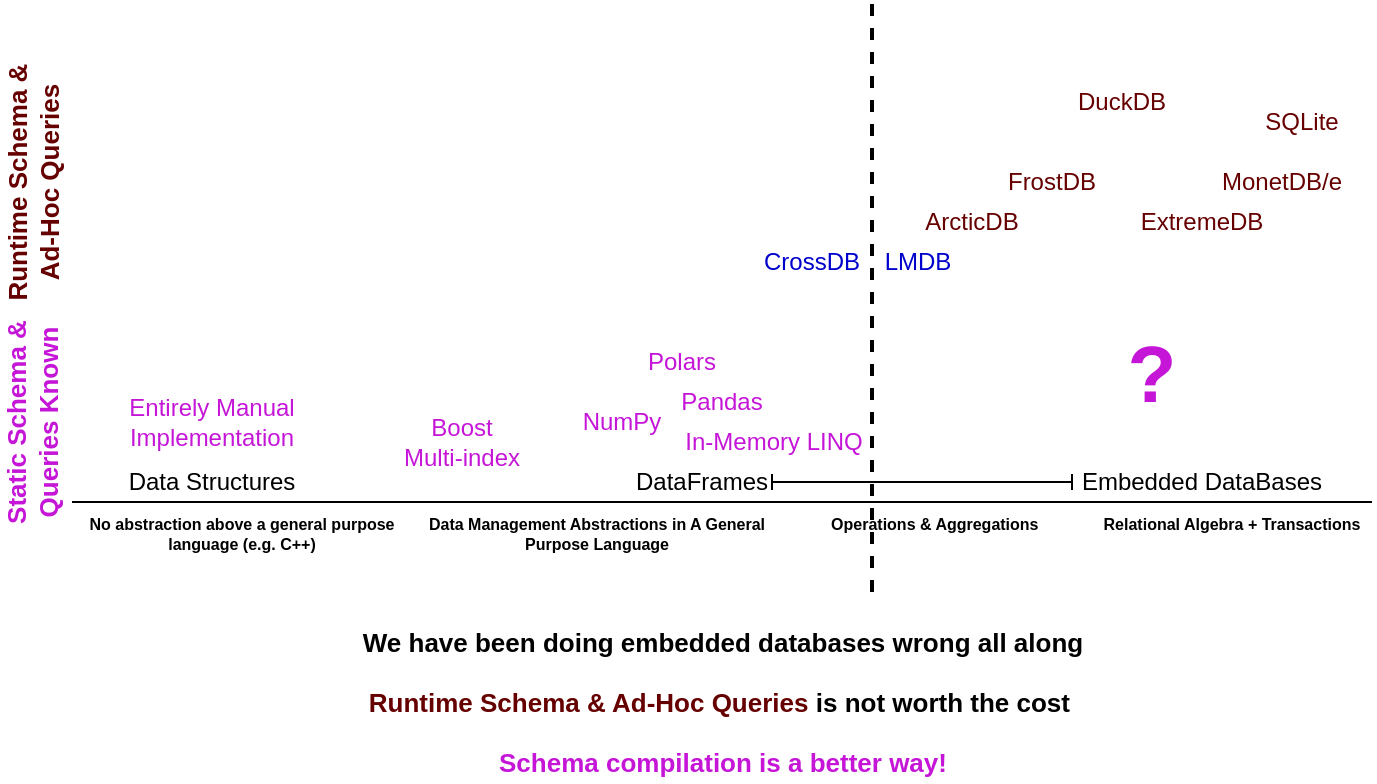 <mxfile version="20.3.0" type="device"><diagram id="unF_wlMiWg0aBAhUbvfF" name="Page-1"><mxGraphModel dx="920" dy="1874" grid="1" gridSize="10" guides="1" tooltips="1" connect="1" arrows="1" fold="1" page="1" pageScale="1" pageWidth="850" pageHeight="1100" math="0" shadow="0"><root><mxCell id="0"/><mxCell id="1" parent="0"/><mxCell id="113" value="" style="endArrow=none;dashed=1;html=1;strokeWidth=2;fontSize=13;fontColor=#C516D8;" parent="1" edge="1"><mxGeometry width="50" height="50" relative="1" as="geometry"><mxPoint x="500" y="165" as="sourcePoint"/><mxPoint x="500" y="-130" as="targetPoint"/></mxGeometry></mxCell><mxCell id="68" value="" style="endArrow=none;html=1;exitX=0;exitY=0;exitDx=0;exitDy=0;" parent="1" source="70" edge="1"><mxGeometry width="50" height="50" relative="1" as="geometry"><mxPoint x="-70" y="120" as="sourcePoint"/><mxPoint x="750" y="120" as="targetPoint"/></mxGeometry></mxCell><mxCell id="69" value="Relational Algebra + Transactions" style="text;html=1;strokeColor=none;fillColor=none;align=center;verticalAlign=top;whiteSpace=wrap;rounded=0;fontSize=8;fontStyle=1;fontColor=#000000;" parent="1" vertex="1"><mxGeometry x="610" y="120" width="140" height="30" as="geometry"/></mxCell><mxCell id="70" value="No abstraction above a general purpose language (e.g. C++)" style="text;html=1;strokeColor=none;fillColor=none;align=center;verticalAlign=top;whiteSpace=wrap;rounded=0;fontSize=8;fontStyle=1;fontColor=#000000;" parent="1" vertex="1"><mxGeometry x="100" y="120" width="170" height="30" as="geometry"/></mxCell><mxCell id="71" value="Data Management Abstractions in A General Purpose Language" style="text;html=1;strokeColor=none;fillColor=none;align=center;verticalAlign=top;whiteSpace=wrap;rounded=0;fontSize=8;fontStyle=1;fontColor=#000000;" parent="1" vertex="1"><mxGeometry x="275" y="120" width="175" height="30" as="geometry"/></mxCell><mxCell id="72" value="Data Structures" style="text;html=1;strokeColor=none;fillColor=none;align=center;verticalAlign=middle;whiteSpace=wrap;rounded=0;fontColor=#000000;" parent="1" vertex="1"><mxGeometry x="100" y="100" width="140" height="20" as="geometry"/></mxCell><mxCell id="73" style="edgeStyle=none;html=1;exitX=1;exitY=0.5;exitDx=0;exitDy=0;entryX=0;entryY=0.5;entryDx=0;entryDy=0;fontSize=8;startArrow=baseDash;startFill=0;endArrow=baseDash;endFill=0;" parent="1" source="74" target="75" edge="1"><mxGeometry relative="1" as="geometry"/></mxCell><mxCell id="74" value="DataFrames" style="text;html=1;strokeColor=none;fillColor=none;align=center;verticalAlign=middle;whiteSpace=wrap;rounded=0;fontColor=#000000;" parent="1" vertex="1"><mxGeometry x="380" y="100" width="70" height="20" as="geometry"/></mxCell><mxCell id="75" value="Embedded DataBases" style="text;html=1;strokeColor=none;fillColor=none;align=center;verticalAlign=middle;whiteSpace=wrap;rounded=0;fontColor=#000000;" parent="1" vertex="1"><mxGeometry x="600" y="100" width="130" height="20" as="geometry"/></mxCell><mxCell id="80" value="Entirely Manual Implementation" style="text;html=1;strokeColor=none;fillColor=none;align=center;verticalAlign=middle;whiteSpace=wrap;rounded=0;fontColor=#C516D8;" parent="1" vertex="1"><mxGeometry x="100" y="70" width="140" height="20" as="geometry"/></mxCell><mxCell id="81" value="In-Memory LINQ" style="text;html=1;strokeColor=none;fillColor=none;align=center;verticalAlign=middle;whiteSpace=wrap;rounded=0;fontColor=#C516D8;" parent="1" vertex="1"><mxGeometry x="400" y="80" width="101.5" height="20" as="geometry"/></mxCell><mxCell id="82" value="Polars" style="text;html=1;strokeColor=none;fillColor=none;align=center;verticalAlign=middle;whiteSpace=wrap;rounded=0;fontColor=#C516D8;" parent="1" vertex="1"><mxGeometry x="380" y="40" width="50" height="20" as="geometry"/></mxCell><mxCell id="83" value="Pandas" style="text;html=1;strokeColor=none;fillColor=none;align=center;verticalAlign=middle;whiteSpace=wrap;rounded=0;fontColor=#C516D8;" parent="1" vertex="1"><mxGeometry x="400" y="60" width="50" height="20" as="geometry"/></mxCell><mxCell id="85" value="LMDB" style="text;html=1;strokeColor=none;fillColor=none;align=center;verticalAlign=middle;whiteSpace=wrap;rounded=0;fontColor=#0000CC;" parent="1" vertex="1"><mxGeometry x="497.5" y="-10" width="50" height="20" as="geometry"/></mxCell><mxCell id="86" value="SQLite" style="text;html=1;strokeColor=none;fillColor=none;align=center;verticalAlign=middle;whiteSpace=wrap;rounded=0;fontColor=#660000;" parent="1" vertex="1"><mxGeometry x="690" y="-80" width="50" height="20" as="geometry"/></mxCell><mxCell id="87" value="DuckDB" style="text;html=1;strokeColor=none;fillColor=none;align=center;verticalAlign=middle;whiteSpace=wrap;rounded=0;fontColor=#660000;" parent="1" vertex="1"><mxGeometry x="600" y="-90" width="50" height="20" as="geometry"/></mxCell><mxCell id="89" value="MonetDB/e" style="text;html=1;strokeColor=none;fillColor=none;align=center;verticalAlign=middle;whiteSpace=wrap;rounded=0;fontColor=#660000;" parent="1" vertex="1"><mxGeometry x="680" y="-50" width="50" height="20" as="geometry"/></mxCell><mxCell id="92" value="FrostDB" style="text;html=1;strokeColor=none;fillColor=none;align=center;verticalAlign=middle;whiteSpace=wrap;rounded=0;fontColor=#660000;" parent="1" vertex="1"><mxGeometry x="565" y="-50" width="50" height="20" as="geometry"/></mxCell><mxCell id="93" value="NumPy" style="text;html=1;strokeColor=none;fillColor=none;align=center;verticalAlign=middle;whiteSpace=wrap;rounded=0;fontColor=#C516D8;" parent="1" vertex="1"><mxGeometry x="350" y="70" width="50" height="20" as="geometry"/></mxCell><mxCell id="95" value="CrossDB" style="text;html=1;strokeColor=none;fillColor=none;align=center;verticalAlign=middle;whiteSpace=wrap;rounded=0;fontColor=#0000CC;" parent="1" vertex="1"><mxGeometry x="440" y="-10" width="60" height="20" as="geometry"/></mxCell><mxCell id="96" value="Boost&lt;br&gt;Multi-index" style="text;html=1;strokeColor=none;fillColor=none;align=center;verticalAlign=middle;whiteSpace=wrap;rounded=0;fontColor=#C516D8;" parent="1" vertex="1"><mxGeometry x="255" y="80" width="80" height="20" as="geometry"/></mxCell><mxCell id="97" value="Operations &amp;amp; Aggregations&amp;nbsp;" style="text;html=1;strokeColor=none;fillColor=none;align=center;verticalAlign=top;whiteSpace=wrap;rounded=0;fontSize=8;fontStyle=1;fontColor=#000000;" parent="1" vertex="1"><mxGeometry x="475" y="120" width="115" height="20" as="geometry"/></mxCell><mxCell id="100" value="Static Schema &amp;amp; &lt;br&gt;Queries Known" style="text;html=1;strokeColor=none;fillColor=none;align=center;verticalAlign=middle;whiteSpace=wrap;rounded=0;fontColor=#C516D8;fontStyle=1;fontSize=13;rotation=-90;" parent="1" vertex="1"><mxGeometry x="20" y="70" width="120" height="20" as="geometry"/></mxCell><mxCell id="101" value="&lt;font color=&quot;#660000&quot; style=&quot;font-size: 13px;&quot;&gt;Runtime Schema &amp;amp; &lt;br&gt;Ad-Hoc Queries&lt;/font&gt;" style="text;html=1;strokeColor=none;fillColor=none;align=center;verticalAlign=middle;whiteSpace=wrap;rounded=0;fontColor=#C516D8;fontStyle=1;fontSize=13;rotation=-90;" parent="1" vertex="1"><mxGeometry x="6.06" y="-50" width="148.94" height="20" as="geometry"/></mxCell><mxCell id="109" value="&lt;font style=&quot;font-size: 13px;&quot;&gt;We have been doing embedded databases wrong all along&lt;/font&gt;" style="text;html=1;strokeColor=none;fillColor=none;align=center;verticalAlign=middle;whiteSpace=wrap;rounded=0;fontColor=#000000;fontStyle=1;fontSize=13;" parent="1" vertex="1"><mxGeometry x="155" y="180" width="540.64" height="20" as="geometry"/></mxCell><mxCell id="110" value="&lt;font color=&quot;#660000&quot; style=&quot;font-size: 13px;&quot;&gt;Runtime Schema &amp;amp; Ad-Hoc Queries &lt;/font&gt;&lt;font color=&quot;#000000&quot; style=&quot;font-size: 13px;&quot;&gt;is not worth the cost&lt;/font&gt;&lt;font color=&quot;#660000&quot; style=&quot;font-size: 13px;&quot;&gt;&amp;nbsp;&lt;/font&gt;" style="text;html=1;strokeColor=none;fillColor=none;align=center;verticalAlign=middle;whiteSpace=wrap;rounded=0;fontColor=#C516D8;fontStyle=1;fontSize=13;" parent="1" vertex="1"><mxGeometry x="155" y="210" width="540.64" height="20" as="geometry"/></mxCell><mxCell id="111" value="&lt;font style=&quot;font-size: 13px;&quot;&gt;Schema compilation is a better way!&lt;/font&gt;" style="text;html=1;strokeColor=none;fillColor=none;align=center;verticalAlign=middle;whiteSpace=wrap;rounded=0;fontColor=#C516D8;fontStyle=1;fontSize=13;" parent="1" vertex="1"><mxGeometry x="155" y="240" width="540.64" height="20" as="geometry"/></mxCell><mxCell id="5eeCJY4S87DXX6dZWtL2-113" value="ExtremeDB" style="text;html=1;strokeColor=none;fillColor=none;align=center;verticalAlign=middle;whiteSpace=wrap;rounded=0;fontColor=#660000;" vertex="1" parent="1"><mxGeometry x="640" y="-30" width="50" height="20" as="geometry"/></mxCell><mxCell id="5eeCJY4S87DXX6dZWtL2-114" value="ArcticDB" style="text;html=1;strokeColor=none;fillColor=none;align=center;verticalAlign=middle;whiteSpace=wrap;rounded=0;fontColor=#660000;" vertex="1" parent="1"><mxGeometry x="525" y="-30" width="50" height="20" as="geometry"/></mxCell><mxCell id="5eeCJY4S87DXX6dZWtL2-117" value="&lt;font style=&quot;font-size: 40px;&quot;&gt;&lt;b style=&quot;font-size: 40px;&quot;&gt;?&lt;/b&gt;&lt;/font&gt;" style="text;html=1;strokeColor=none;fillColor=none;align=center;verticalAlign=middle;whiteSpace=wrap;rounded=0;fontSize=40;fontColor=#C516D8;" vertex="1" parent="1"><mxGeometry x="610" y="40" width="60" height="30" as="geometry"/></mxCell></root></mxGraphModel></diagram></mxfile>